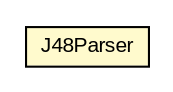 #!/usr/local/bin/dot
#
# Class diagram 
# Generated by UMLGraph version 5.3 (http://www.umlgraph.org/)
#

digraph G {
	edge [fontname="arial",fontsize=10,labelfontname="arial",labelfontsize=10];
	node [fontname="arial",fontsize=10,shape=plaintext];
	nodesep=0.25;
	ranksep=0.5;
	// context.arch.intelligibility.weka.j48.J48Parser
	c40562 [label=<<table title="context.arch.intelligibility.weka.j48.J48Parser" border="0" cellborder="1" cellspacing="0" cellpadding="2" port="p" bgcolor="lemonChiffon" href="./J48Parser.html">
		<tr><td><table border="0" cellspacing="0" cellpadding="1">
<tr><td align="center" balign="center"> J48Parser </td></tr>
		</table></td></tr>
		</table>>, fontname="arial", fontcolor="black", fontsize=10.0];
}

